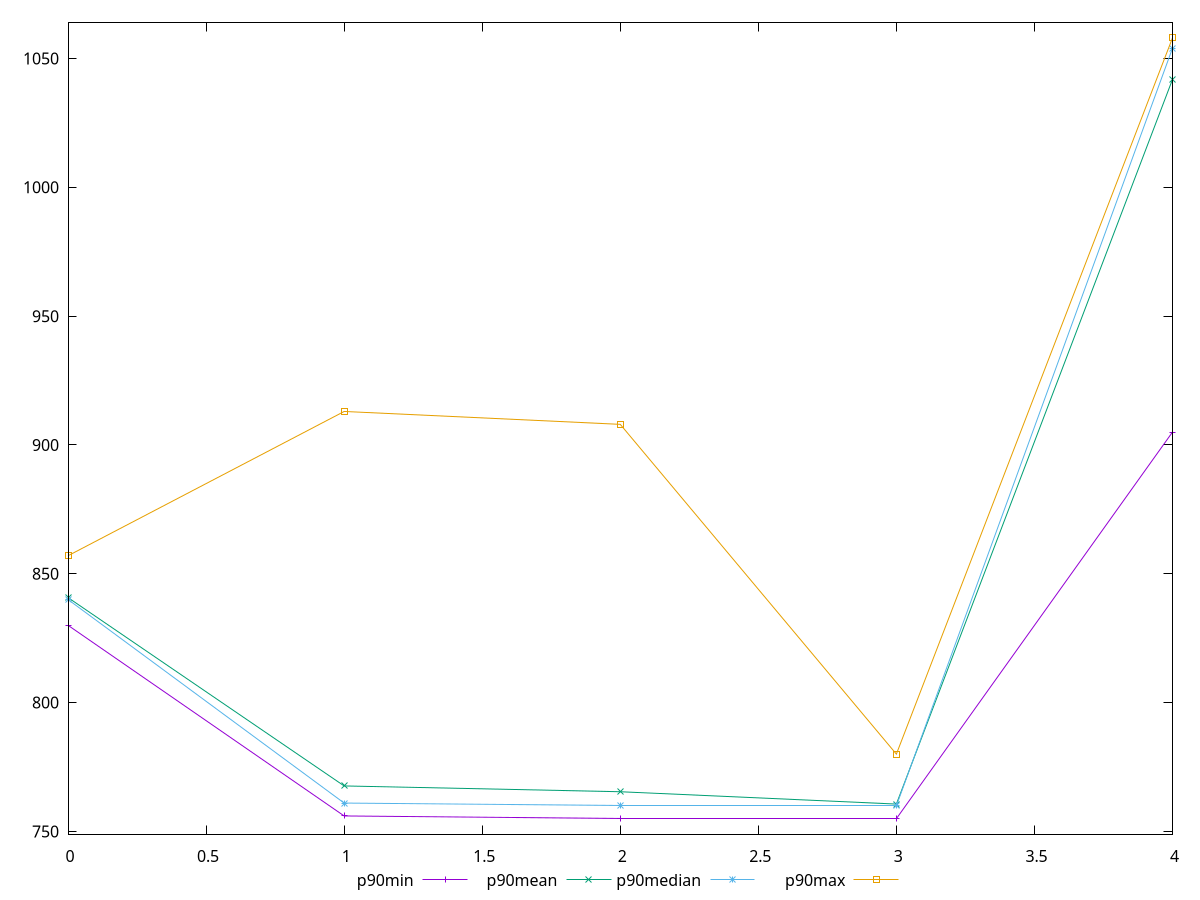 reset

$p90Min <<EOF
0 830
1 756
2 755
3 755
4 905
EOF

$p90Mean <<EOF
0 840.7553191489362
1 767.6489361702128
2 765.3936170212766
3 760.6063829787234
4 1041.8829787234042
EOF

$p90Median <<EOF
0 840
1 761
2 760
3 760
4 1054
EOF

$p90Max <<EOF
0 857
1 913
2 908
3 780
4 1058
EOF

set key outside below
set xrange [0:4]
set yrange [748.94:1064.06]
set trange [748.94:1064.06]
set terminal svg size 640, 560 enhanced background rgb 'white'
set output "report_00017_2021-02-10T15-08-03.406Z/uses-rel-preload/progression/value.svg"

plot $p90Min title "p90min" with linespoints, \
     $p90Mean title "p90mean" with linespoints, \
     $p90Median title "p90median" with linespoints, \
     $p90Max title "p90max" with linespoints

reset
